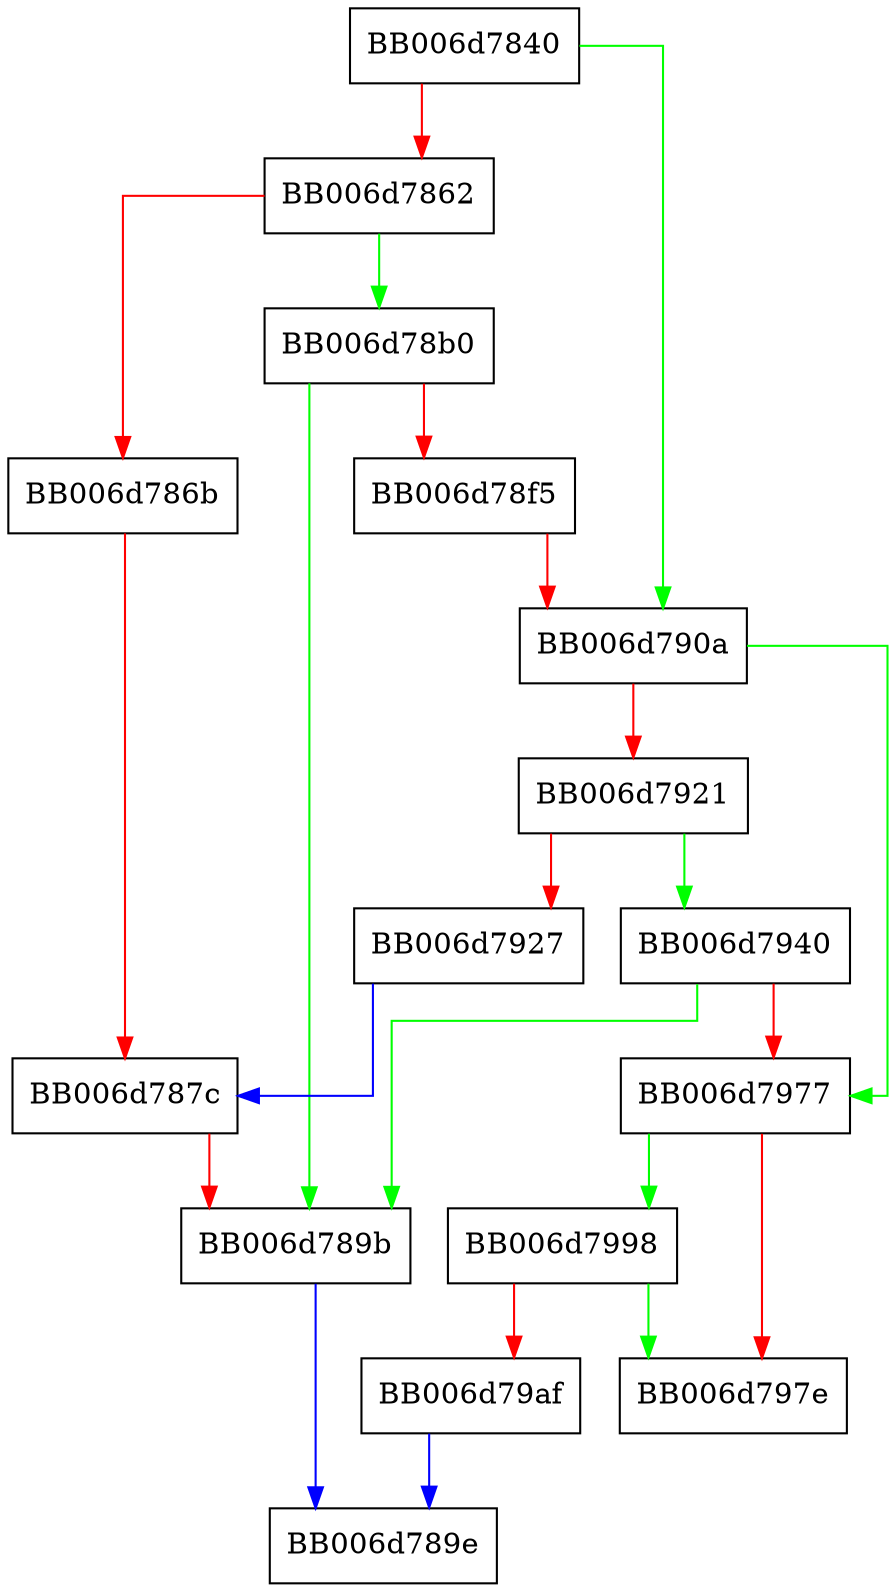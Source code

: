 digraph mac_key_fromdata {
  node [shape="box"];
  graph [splines=ortho];
  BB006d7840 -> BB006d790a [color="green"];
  BB006d7840 -> BB006d7862 [color="red"];
  BB006d7862 -> BB006d78b0 [color="green"];
  BB006d7862 -> BB006d786b [color="red"];
  BB006d786b -> BB006d787c [color="red"];
  BB006d787c -> BB006d789b [color="red"];
  BB006d789b -> BB006d789e [color="blue"];
  BB006d78b0 -> BB006d789b [color="green"];
  BB006d78b0 -> BB006d78f5 [color="red"];
  BB006d78f5 -> BB006d790a [color="red"];
  BB006d790a -> BB006d7977 [color="green"];
  BB006d790a -> BB006d7921 [color="red"];
  BB006d7921 -> BB006d7940 [color="green"];
  BB006d7921 -> BB006d7927 [color="red"];
  BB006d7927 -> BB006d787c [color="blue"];
  BB006d7940 -> BB006d789b [color="green"];
  BB006d7940 -> BB006d7977 [color="red"];
  BB006d7977 -> BB006d7998 [color="green"];
  BB006d7977 -> BB006d797e [color="red"];
  BB006d7998 -> BB006d797e [color="green"];
  BB006d7998 -> BB006d79af [color="red"];
  BB006d79af -> BB006d789e [color="blue"];
}